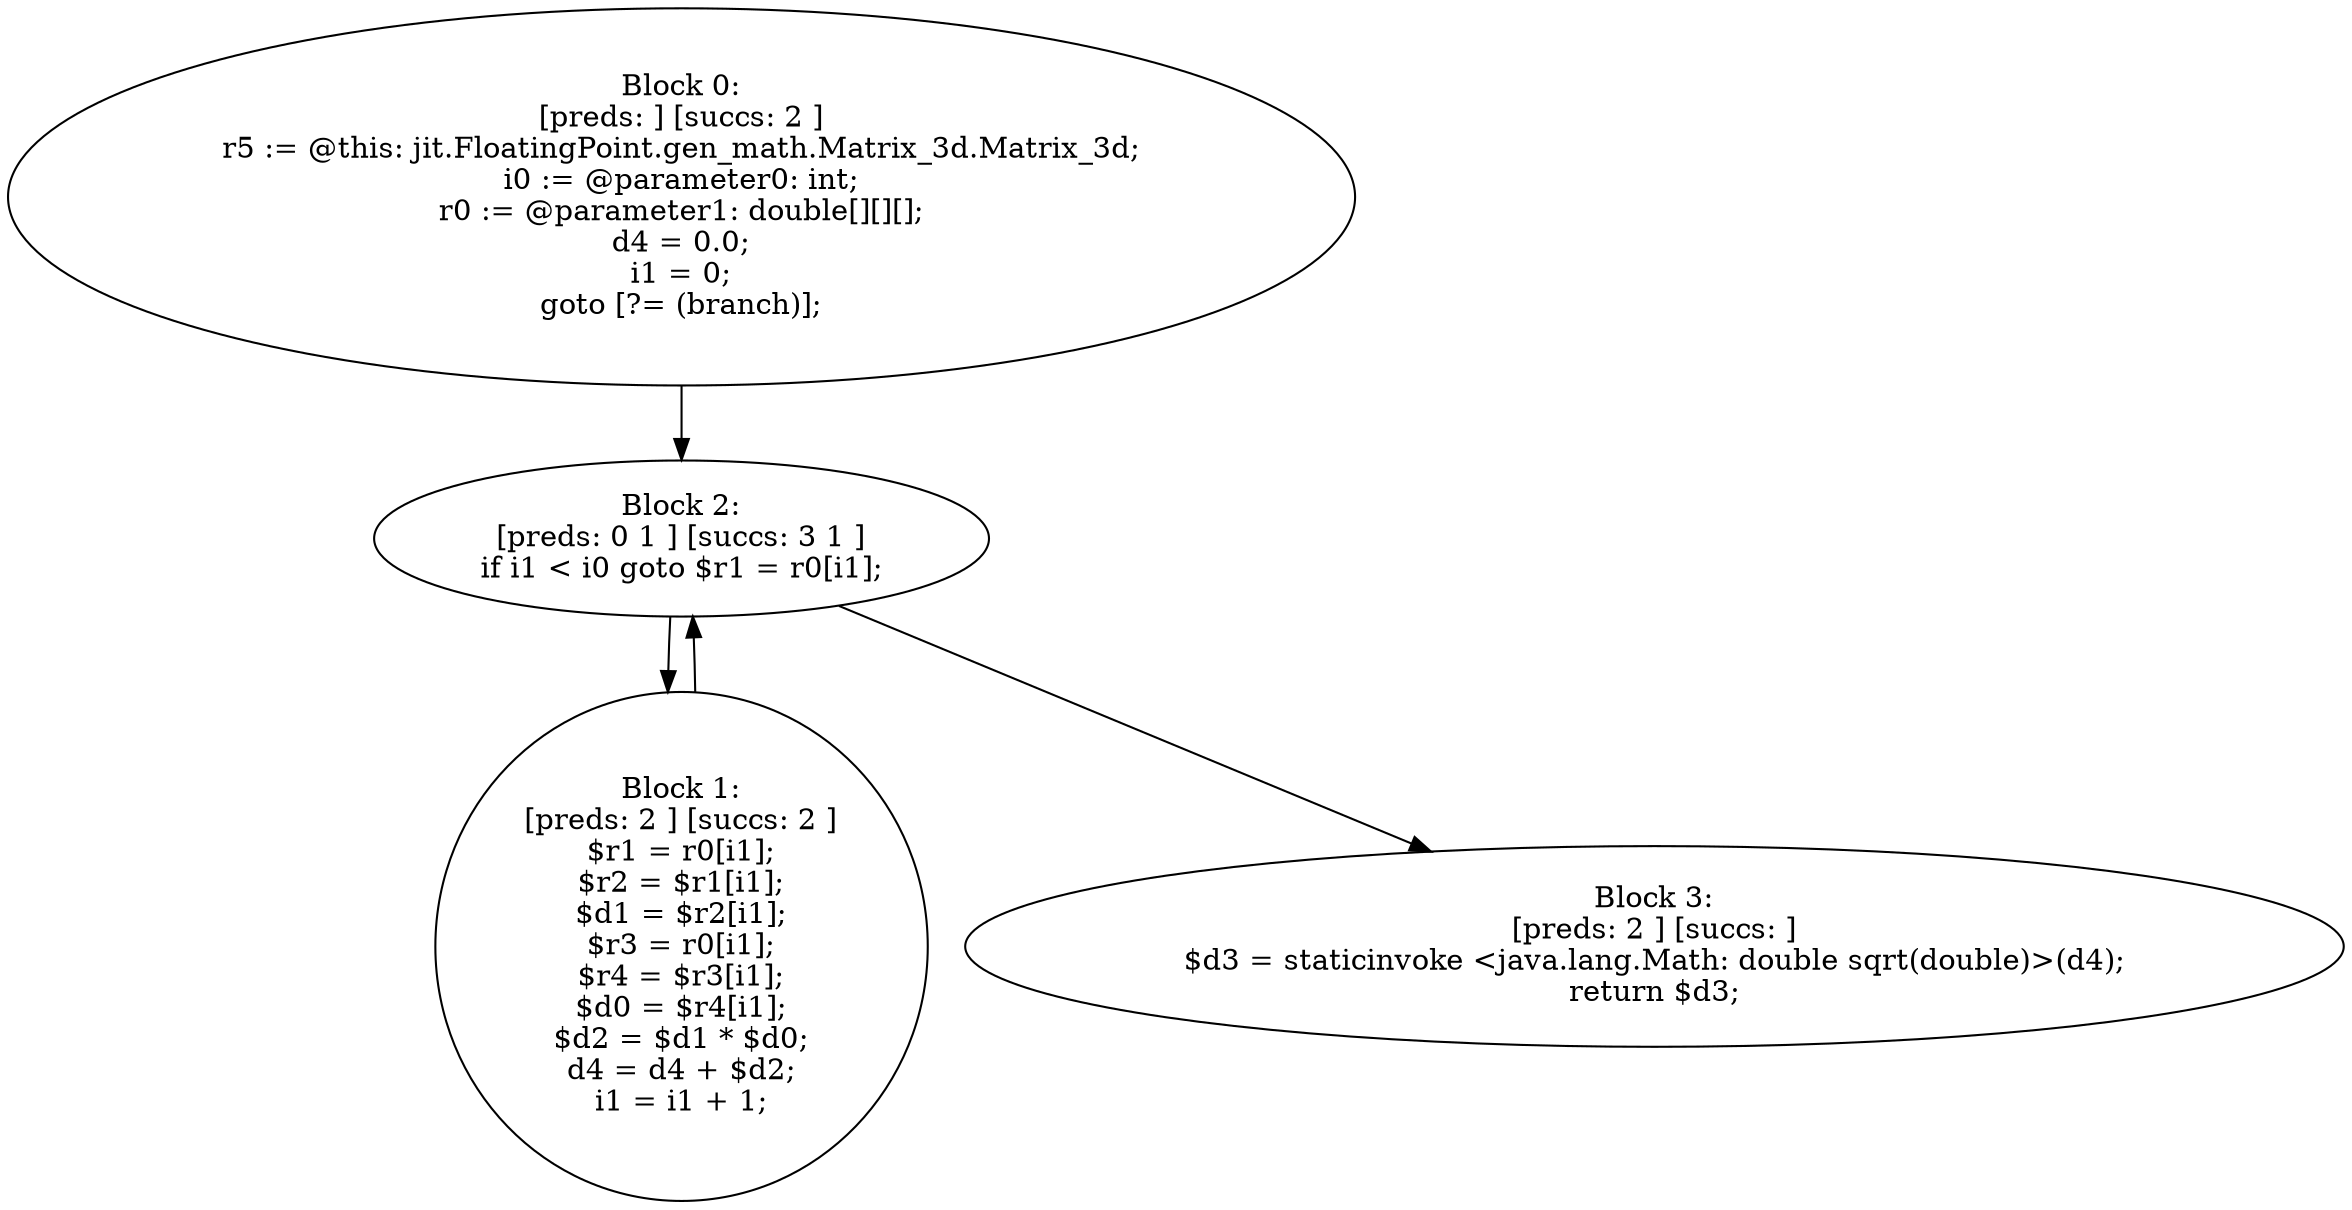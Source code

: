 digraph "unitGraph" {
    "Block 0:
[preds: ] [succs: 2 ]
r5 := @this: jit.FloatingPoint.gen_math.Matrix_3d.Matrix_3d;
i0 := @parameter0: int;
r0 := @parameter1: double[][][];
d4 = 0.0;
i1 = 0;
goto [?= (branch)];
"
    "Block 1:
[preds: 2 ] [succs: 2 ]
$r1 = r0[i1];
$r2 = $r1[i1];
$d1 = $r2[i1];
$r3 = r0[i1];
$r4 = $r3[i1];
$d0 = $r4[i1];
$d2 = $d1 * $d0;
d4 = d4 + $d2;
i1 = i1 + 1;
"
    "Block 2:
[preds: 0 1 ] [succs: 3 1 ]
if i1 < i0 goto $r1 = r0[i1];
"
    "Block 3:
[preds: 2 ] [succs: ]
$d3 = staticinvoke <java.lang.Math: double sqrt(double)>(d4);
return $d3;
"
    "Block 0:
[preds: ] [succs: 2 ]
r5 := @this: jit.FloatingPoint.gen_math.Matrix_3d.Matrix_3d;
i0 := @parameter0: int;
r0 := @parameter1: double[][][];
d4 = 0.0;
i1 = 0;
goto [?= (branch)];
"->"Block 2:
[preds: 0 1 ] [succs: 3 1 ]
if i1 < i0 goto $r1 = r0[i1];
";
    "Block 1:
[preds: 2 ] [succs: 2 ]
$r1 = r0[i1];
$r2 = $r1[i1];
$d1 = $r2[i1];
$r3 = r0[i1];
$r4 = $r3[i1];
$d0 = $r4[i1];
$d2 = $d1 * $d0;
d4 = d4 + $d2;
i1 = i1 + 1;
"->"Block 2:
[preds: 0 1 ] [succs: 3 1 ]
if i1 < i0 goto $r1 = r0[i1];
";
    "Block 2:
[preds: 0 1 ] [succs: 3 1 ]
if i1 < i0 goto $r1 = r0[i1];
"->"Block 3:
[preds: 2 ] [succs: ]
$d3 = staticinvoke <java.lang.Math: double sqrt(double)>(d4);
return $d3;
";
    "Block 2:
[preds: 0 1 ] [succs: 3 1 ]
if i1 < i0 goto $r1 = r0[i1];
"->"Block 1:
[preds: 2 ] [succs: 2 ]
$r1 = r0[i1];
$r2 = $r1[i1];
$d1 = $r2[i1];
$r3 = r0[i1];
$r4 = $r3[i1];
$d0 = $r4[i1];
$d2 = $d1 * $d0;
d4 = d4 + $d2;
i1 = i1 + 1;
";
}
